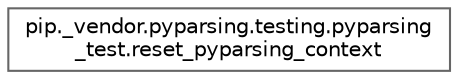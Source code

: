 digraph "Graphical Class Hierarchy"
{
 // LATEX_PDF_SIZE
  bgcolor="transparent";
  edge [fontname=Helvetica,fontsize=10,labelfontname=Helvetica,labelfontsize=10];
  node [fontname=Helvetica,fontsize=10,shape=box,height=0.2,width=0.4];
  rankdir="LR";
  Node0 [id="Node000000",label="pip._vendor.pyparsing.testing.pyparsing\l_test.reset_pyparsing_context",height=0.2,width=0.4,color="grey40", fillcolor="white", style="filled",URL="$dc/d5d/classpip_1_1__vendor_1_1pyparsing_1_1testing_1_1pyparsing__test_1_1reset__pyparsing__context.html",tooltip=" "];
}
